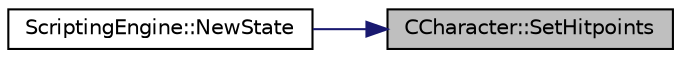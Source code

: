 digraph "CCharacter::SetHitpoints"
{
 // LATEX_PDF_SIZE
  edge [fontname="Helvetica",fontsize="10",labelfontname="Helvetica",labelfontsize="10"];
  node [fontname="Helvetica",fontsize="10",shape=record];
  rankdir="RL";
  Node24 [label="CCharacter::SetHitpoints",height=0.2,width=0.4,color="black", fillcolor="grey75", style="filled", fontcolor="black",tooltip="hitpoints mutator"];
  Node24 -> Node25 [dir="back",color="midnightblue",fontsize="10",style="solid",fontname="Helvetica"];
  Node25 [label="ScriptingEngine::NewState",height=0.2,width=0.4,color="black", fillcolor="white", style="filled",URL="$class_scripting_engine.html#a125a0c206da8e74b8f6664c4e523606a",tooltip="Sets up the engine with initial processes and variables and exposes engine functionality to lua."];
}
